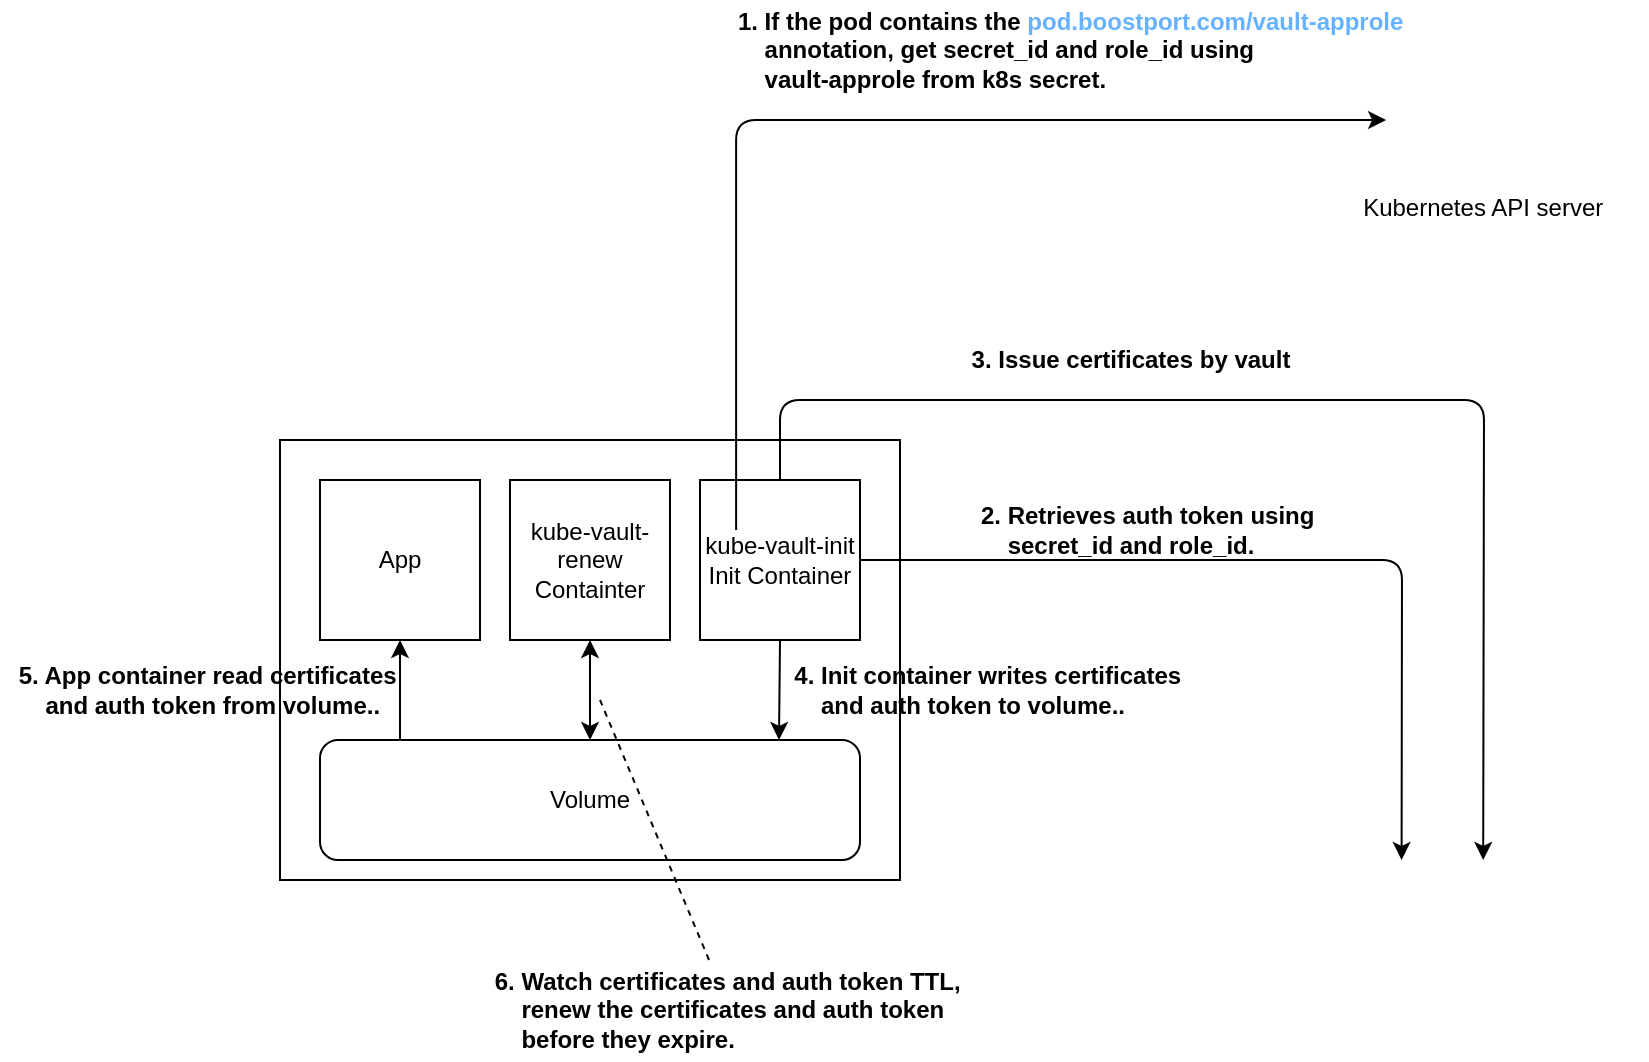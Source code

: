 <mxfile version="13.2.1" type="github"><diagram id="1yzxSE_kYe2IuX1HLo31" name="Page-1"><mxGraphModel dx="1865" dy="595" grid="1" gridSize="10" guides="1" tooltips="1" connect="1" arrows="1" fold="1" page="1" pageScale="1" pageWidth="827" pageHeight="1169" math="0" shadow="0"><root><mxCell id="0"/><mxCell id="1" parent="0"/><mxCell id="EpGv0jC65iNeHx55bjKO-1" value="" style="shape=image;imageAspect=0;aspect=fixed;verticalLabelPosition=bottom;verticalAlign=top;image=https://www.datocms-assets.com/2885/1536611734-meganav-vault.svg;" vertex="1" parent="1"><mxGeometry x="610" y="540" width="163.2" height="60" as="geometry"/></mxCell><mxCell id="EpGv0jC65iNeHx55bjKO-7" style="edgeStyle=orthogonalEdgeStyle;rounded=0;orthogonalLoop=1;jettySize=auto;html=1;exitX=1;exitY=1;exitDx=0;exitDy=0;" edge="1" parent="1" source="EpGv0jC65iNeHx55bjKO-2"><mxGeometry relative="1" as="geometry"><mxPoint x="370" y="530" as="targetPoint"/></mxGeometry></mxCell><mxCell id="EpGv0jC65iNeHx55bjKO-2" value="" style="rounded=0;whiteSpace=wrap;html=1;" vertex="1" parent="1"><mxGeometry x="90" y="330" width="310" height="220" as="geometry"/></mxCell><mxCell id="EpGv0jC65iNeHx55bjKO-3" value="Volume" style="rounded=1;whiteSpace=wrap;html=1;" vertex="1" parent="1"><mxGeometry x="110.0" y="480" width="270" height="60" as="geometry"/></mxCell><mxCell id="EpGv0jC65iNeHx55bjKO-4" value="kube-vault-init&lt;br&gt;Init Container" style="whiteSpace=wrap;html=1;aspect=fixed;" vertex="1" parent="1"><mxGeometry x="300" y="350" width="80" height="80" as="geometry"/></mxCell><mxCell id="EpGv0jC65iNeHx55bjKO-5" value="App" style="whiteSpace=wrap;html=1;aspect=fixed;" vertex="1" parent="1"><mxGeometry x="110" y="350" width="80" height="80" as="geometry"/></mxCell><mxCell id="EpGv0jC65iNeHx55bjKO-6" value="kube-vault-renew&lt;br&gt;Containter" style="whiteSpace=wrap;html=1;aspect=fixed;" vertex="1" parent="1"><mxGeometry x="205.0" y="350" width="80" height="80" as="geometry"/></mxCell><mxCell id="EpGv0jC65iNeHx55bjKO-17" value="Kubernetes API server" style="shape=image;imageAspect=0;aspect=fixed;verticalLabelPosition=bottom;verticalAlign=top;image=https://github.com/kubernetes/kubernetes/raw/master/logo/logo.png;" vertex="1" parent="1"><mxGeometry x="655.56" y="130" width="72.08" height="70" as="geometry"/></mxCell><mxCell id="EpGv0jC65iNeHx55bjKO-24" value="&lt;div style=&quot;text-align: justify&quot;&gt;&lt;b&gt;4. Init container writes certificates&amp;nbsp;&lt;/b&gt;&lt;/div&gt;&lt;b&gt;&lt;div style=&quot;text-align: justify&quot;&gt;&lt;b&gt;&amp;nbsp; &amp;nbsp; and auth token to volume..&lt;/b&gt;&lt;/div&gt;&lt;/b&gt;" style="text;html=1;align=center;verticalAlign=middle;resizable=0;points=[];autosize=1;" vertex="1" parent="1"><mxGeometry x="340" y="440" width="210" height="30" as="geometry"/></mxCell><mxCell id="EpGv0jC65iNeHx55bjKO-25" value="&lt;div style=&quot;text-align: justify&quot;&gt;&lt;b&gt;5. App container read certificates&amp;nbsp;&lt;/b&gt;&lt;/div&gt;&lt;b&gt;&lt;div style=&quot;text-align: justify&quot;&gt;&lt;b&gt;&amp;nbsp; &amp;nbsp; and auth token from volume..&lt;/b&gt;&lt;/div&gt;&lt;/b&gt;" style="text;html=1;align=center;verticalAlign=middle;resizable=0;points=[];autosize=1;" vertex="1" parent="1"><mxGeometry x="-50" y="440" width="210" height="30" as="geometry"/></mxCell><mxCell id="EpGv0jC65iNeHx55bjKO-27" value="&lt;b&gt;3. Issue certificates by vault&lt;/b&gt;" style="text;html=1;align=center;verticalAlign=middle;resizable=0;points=[];autosize=1;" vertex="1" parent="1"><mxGeometry x="430" y="280" width="170" height="20" as="geometry"/></mxCell><mxCell id="EpGv0jC65iNeHx55bjKO-31" value="&lt;div style=&quot;text-align: justify&quot;&gt;&lt;b&gt;2. Retrieves auth token using&amp;nbsp;&lt;/b&gt;&lt;/div&gt;&lt;b&gt;&lt;div style=&quot;text-align: justify&quot;&gt;&lt;b&gt;&amp;nbsp; &amp;nbsp; secret_id and role_id.&lt;/b&gt;&lt;/div&gt;&lt;/b&gt;" style="text;html=1;align=center;verticalAlign=middle;resizable=0;points=[];autosize=1;" vertex="1" parent="1"><mxGeometry x="430" y="360" width="190" height="30" as="geometry"/></mxCell><mxCell id="EpGv0jC65iNeHx55bjKO-32" value="&lt;div style=&quot;text-align: justify&quot;&gt;&lt;b&gt;1. If the pod contains the &lt;font color=&quot;#66b2ff&quot;&gt;pod.boostport.com/vault-approle&lt;/font&gt;&amp;nbsp;&lt;/b&gt;&lt;/div&gt;&lt;b&gt;&lt;div style=&quot;text-align: justify&quot;&gt;&lt;b&gt;&amp;nbsp; &amp;nbsp; annotation,&amp;nbsp;get secret_id and role_id using&amp;nbsp;&lt;/b&gt;&lt;/div&gt;&lt;div style=&quot;text-align: justify&quot;&gt;&lt;b&gt;&amp;nbsp; &amp;nbsp; vault-approle from k8s secret.&lt;/b&gt;&lt;/div&gt;&lt;/b&gt;" style="text;html=1;align=right;verticalAlign=middle;resizable=0;points=[];autosize=1;" vertex="1" parent="1"><mxGeometry x="305.56" y="110" width="350" height="50" as="geometry"/></mxCell><mxCell id="EpGv0jC65iNeHx55bjKO-34" value="" style="endArrow=classic;html=1;entryX=0.25;entryY=0;entryDx=0;entryDy=0;exitX=1;exitY=0.5;exitDx=0;exitDy=0;" edge="1" parent="1" source="EpGv0jC65iNeHx55bjKO-4" target="EpGv0jC65iNeHx55bjKO-1"><mxGeometry width="50" height="50" relative="1" as="geometry"><mxPoint x="372" y="352" as="sourcePoint"/><mxPoint x="690" y="300" as="targetPoint"/><Array as="points"><mxPoint x="651" y="390"/></Array></mxGeometry></mxCell><mxCell id="EpGv0jC65iNeHx55bjKO-35" value="" style="endArrow=classic;html=1;entryX=0.5;entryY=0;entryDx=0;entryDy=0;exitX=0.5;exitY=0;exitDx=0;exitDy=0;" edge="1" parent="1" source="EpGv0jC65iNeHx55bjKO-4" target="EpGv0jC65iNeHx55bjKO-1"><mxGeometry width="50" height="50" relative="1" as="geometry"><mxPoint x="315" y="350" as="sourcePoint"/><mxPoint x="720" y="270" as="targetPoint"/><Array as="points"><mxPoint x="340" y="310"/><mxPoint x="692" y="310"/></Array></mxGeometry></mxCell><mxCell id="EpGv0jC65iNeHx55bjKO-37" value="" style="endArrow=classic;html=1;exitX=0.5;exitY=1;exitDx=0;exitDy=0;entryX=0.85;entryY=0;entryDx=0;entryDy=0;entryPerimeter=0;" edge="1" parent="1" source="EpGv0jC65iNeHx55bjKO-4" target="EpGv0jC65iNeHx55bjKO-3"><mxGeometry width="50" height="50" relative="1" as="geometry"><mxPoint x="390" y="470" as="sourcePoint"/><mxPoint x="480" y="480" as="targetPoint"/></mxGeometry></mxCell><mxCell id="EpGv0jC65iNeHx55bjKO-38" value="" style="endArrow=classic;html=1;entryX=0.5;entryY=1;entryDx=0;entryDy=0;" edge="1" parent="1" target="EpGv0jC65iNeHx55bjKO-5"><mxGeometry width="50" height="50" relative="1" as="geometry"><mxPoint x="150" y="480" as="sourcePoint"/><mxPoint x="200" y="430" as="targetPoint"/><Array as="points"/></mxGeometry></mxCell><mxCell id="EpGv0jC65iNeHx55bjKO-39" value="" style="endArrow=classic;html=1;" edge="1" parent="1"><mxGeometry width="50" height="50" relative="1" as="geometry"><mxPoint x="318.06" y="375" as="sourcePoint"/><mxPoint x="643.06" y="170" as="targetPoint"/><Array as="points"><mxPoint x="318.06" y="170"/></Array></mxGeometry></mxCell><mxCell id="EpGv0jC65iNeHx55bjKO-40" value="" style="endArrow=classic;startArrow=classic;html=1;entryX=0.5;entryY=1;entryDx=0;entryDy=0;exitX=0.5;exitY=0;exitDx=0;exitDy=0;" edge="1" parent="1" source="EpGv0jC65iNeHx55bjKO-3" target="EpGv0jC65iNeHx55bjKO-6"><mxGeometry width="50" height="50" relative="1" as="geometry"><mxPoint x="235" y="480" as="sourcePoint"/><mxPoint x="285" y="430" as="targetPoint"/></mxGeometry></mxCell><mxCell id="EpGv0jC65iNeHx55bjKO-41" value="&lt;div style=&quot;text-align: justify&quot;&gt;&lt;b&gt;6. Watch certificates and auth token TTL,&amp;nbsp;&lt;/b&gt;&lt;/div&gt;&lt;div style=&quot;text-align: justify&quot;&gt;&lt;b&gt;&amp;nbsp; &amp;nbsp; renew the certificates and auth token&amp;nbsp;&lt;/b&gt;&lt;/div&gt;&lt;div style=&quot;text-align: justify&quot;&gt;&lt;b&gt;&amp;nbsp; &amp;nbsp; before they expire.&amp;nbsp;&amp;nbsp;&lt;/b&gt;&lt;/div&gt;" style="text;html=1;align=center;verticalAlign=middle;resizable=0;points=[];autosize=1;" vertex="1" parent="1"><mxGeometry x="190" y="590" width="250" height="50" as="geometry"/></mxCell><mxCell id="EpGv0jC65iNeHx55bjKO-43" value="" style="endArrow=none;dashed=1;html=1;" edge="1" parent="1" source="EpGv0jC65iNeHx55bjKO-41"><mxGeometry width="50" height="50" relative="1" as="geometry"><mxPoint x="390" y="570" as="sourcePoint"/><mxPoint x="250" y="460" as="targetPoint"/></mxGeometry></mxCell></root></mxGraphModel></diagram></mxfile>